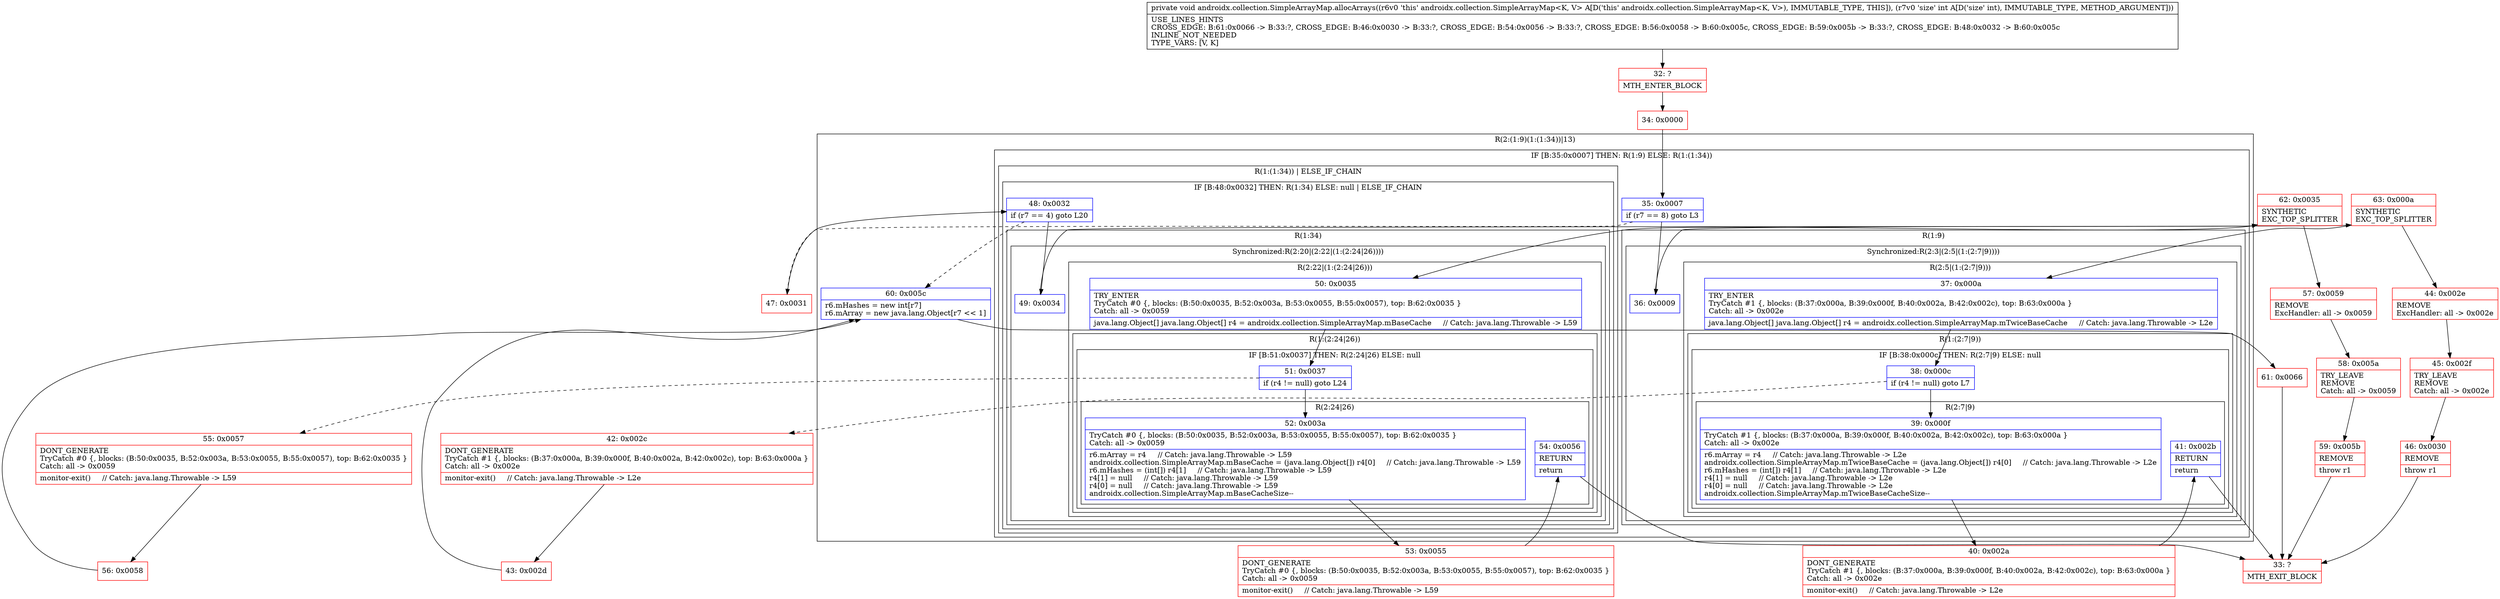 digraph "CFG forandroidx.collection.SimpleArrayMap.allocArrays(I)V" {
subgraph cluster_Region_2038033637 {
label = "R(2:(1:9)(1:(1:34))|13)";
node [shape=record,color=blue];
subgraph cluster_IfRegion_602568703 {
label = "IF [B:35:0x0007] THEN: R(1:9) ELSE: R(1:(1:34))";
node [shape=record,color=blue];
Node_35 [shape=record,label="{35\:\ 0x0007|if (r7 == 8) goto L3\l}"];
subgraph cluster_Region_1353844764 {
label = "R(1:9)";
node [shape=record,color=blue];
subgraph cluster_SynchronizedRegion_1964587214 {
label = "Synchronized:R(2:3|(2:5|(1:(2:7|9))))";
node [shape=record,color=blue];
Node_36 [shape=record,label="{36\:\ 0x0009}"];
subgraph cluster_Region_1275261317 {
label = "R(2:5|(1:(2:7|9)))";
node [shape=record,color=blue];
Node_37 [shape=record,label="{37\:\ 0x000a|TRY_ENTER\lTryCatch #1 \{, blocks: (B:37:0x000a, B:39:0x000f, B:40:0x002a, B:42:0x002c), top: B:63:0x000a \}\lCatch: all \-\> 0x002e\l|java.lang.Object[] java.lang.Object[] r4 = androidx.collection.SimpleArrayMap.mTwiceBaseCache     \/\/ Catch: java.lang.Throwable \-\> L2e\l}"];
subgraph cluster_Region_1127349324 {
label = "R(1:(2:7|9))";
node [shape=record,color=blue];
subgraph cluster_IfRegion_1549903023 {
label = "IF [B:38:0x000c] THEN: R(2:7|9) ELSE: null";
node [shape=record,color=blue];
Node_38 [shape=record,label="{38\:\ 0x000c|if (r4 != null) goto L7\l}"];
subgraph cluster_Region_522528385 {
label = "R(2:7|9)";
node [shape=record,color=blue];
Node_39 [shape=record,label="{39\:\ 0x000f|TryCatch #1 \{, blocks: (B:37:0x000a, B:39:0x000f, B:40:0x002a, B:42:0x002c), top: B:63:0x000a \}\lCatch: all \-\> 0x002e\l|r6.mArray = r4     \/\/ Catch: java.lang.Throwable \-\> L2e\landroidx.collection.SimpleArrayMap.mTwiceBaseCache = (java.lang.Object[]) r4[0]     \/\/ Catch: java.lang.Throwable \-\> L2e\lr6.mHashes = (int[]) r4[1]     \/\/ Catch: java.lang.Throwable \-\> L2e\lr4[1] = null     \/\/ Catch: java.lang.Throwable \-\> L2e\lr4[0] = null     \/\/ Catch: java.lang.Throwable \-\> L2e\landroidx.collection.SimpleArrayMap.mTwiceBaseCacheSize\-\-\l}"];
Node_41 [shape=record,label="{41\:\ 0x002b|RETURN\l|return\l}"];
}
}
}
}
}
}
subgraph cluster_Region_865353306 {
label = "R(1:(1:34)) | ELSE_IF_CHAIN\l";
node [shape=record,color=blue];
subgraph cluster_IfRegion_1931879132 {
label = "IF [B:48:0x0032] THEN: R(1:34) ELSE: null | ELSE_IF_CHAIN\l";
node [shape=record,color=blue];
Node_48 [shape=record,label="{48\:\ 0x0032|if (r7 == 4) goto L20\l}"];
subgraph cluster_Region_1338358590 {
label = "R(1:34)";
node [shape=record,color=blue];
subgraph cluster_SynchronizedRegion_56294678 {
label = "Synchronized:R(2:20|(2:22|(1:(2:24|26))))";
node [shape=record,color=blue];
Node_49 [shape=record,label="{49\:\ 0x0034}"];
subgraph cluster_Region_1212880661 {
label = "R(2:22|(1:(2:24|26)))";
node [shape=record,color=blue];
Node_50 [shape=record,label="{50\:\ 0x0035|TRY_ENTER\lTryCatch #0 \{, blocks: (B:50:0x0035, B:52:0x003a, B:53:0x0055, B:55:0x0057), top: B:62:0x0035 \}\lCatch: all \-\> 0x0059\l|java.lang.Object[] java.lang.Object[] r4 = androidx.collection.SimpleArrayMap.mBaseCache     \/\/ Catch: java.lang.Throwable \-\> L59\l}"];
subgraph cluster_Region_296646089 {
label = "R(1:(2:24|26))";
node [shape=record,color=blue];
subgraph cluster_IfRegion_1358065324 {
label = "IF [B:51:0x0037] THEN: R(2:24|26) ELSE: null";
node [shape=record,color=blue];
Node_51 [shape=record,label="{51\:\ 0x0037|if (r4 != null) goto L24\l}"];
subgraph cluster_Region_241920794 {
label = "R(2:24|26)";
node [shape=record,color=blue];
Node_52 [shape=record,label="{52\:\ 0x003a|TryCatch #0 \{, blocks: (B:50:0x0035, B:52:0x003a, B:53:0x0055, B:55:0x0057), top: B:62:0x0035 \}\lCatch: all \-\> 0x0059\l|r6.mArray = r4     \/\/ Catch: java.lang.Throwable \-\> L59\landroidx.collection.SimpleArrayMap.mBaseCache = (java.lang.Object[]) r4[0]     \/\/ Catch: java.lang.Throwable \-\> L59\lr6.mHashes = (int[]) r4[1]     \/\/ Catch: java.lang.Throwable \-\> L59\lr4[1] = null     \/\/ Catch: java.lang.Throwable \-\> L59\lr4[0] = null     \/\/ Catch: java.lang.Throwable \-\> L59\landroidx.collection.SimpleArrayMap.mBaseCacheSize\-\-\l}"];
Node_54 [shape=record,label="{54\:\ 0x0056|RETURN\l|return\l}"];
}
}
}
}
}
}
}
}
}
Node_60 [shape=record,label="{60\:\ 0x005c|r6.mHashes = new int[r7]\lr6.mArray = new java.lang.Object[r7 \<\< 1]\l}"];
}
Node_32 [shape=record,color=red,label="{32\:\ ?|MTH_ENTER_BLOCK\l}"];
Node_34 [shape=record,color=red,label="{34\:\ 0x0000}"];
Node_63 [shape=record,color=red,label="{63\:\ 0x000a|SYNTHETIC\lEXC_TOP_SPLITTER\l}"];
Node_40 [shape=record,color=red,label="{40\:\ 0x002a|DONT_GENERATE\lTryCatch #1 \{, blocks: (B:37:0x000a, B:39:0x000f, B:40:0x002a, B:42:0x002c), top: B:63:0x000a \}\lCatch: all \-\> 0x002e\l|monitor\-exit()     \/\/ Catch: java.lang.Throwable \-\> L2e\l}"];
Node_33 [shape=record,color=red,label="{33\:\ ?|MTH_EXIT_BLOCK\l}"];
Node_42 [shape=record,color=red,label="{42\:\ 0x002c|DONT_GENERATE\lTryCatch #1 \{, blocks: (B:37:0x000a, B:39:0x000f, B:40:0x002a, B:42:0x002c), top: B:63:0x000a \}\lCatch: all \-\> 0x002e\l|monitor\-exit()     \/\/ Catch: java.lang.Throwable \-\> L2e\l}"];
Node_43 [shape=record,color=red,label="{43\:\ 0x002d}"];
Node_61 [shape=record,color=red,label="{61\:\ 0x0066}"];
Node_44 [shape=record,color=red,label="{44\:\ 0x002e|REMOVE\lExcHandler: all \-\> 0x002e\l}"];
Node_45 [shape=record,color=red,label="{45\:\ 0x002f|TRY_LEAVE\lREMOVE\lCatch: all \-\> 0x002e\l}"];
Node_46 [shape=record,color=red,label="{46\:\ 0x0030|REMOVE\l|throw r1\l}"];
Node_47 [shape=record,color=red,label="{47\:\ 0x0031}"];
Node_62 [shape=record,color=red,label="{62\:\ 0x0035|SYNTHETIC\lEXC_TOP_SPLITTER\l}"];
Node_53 [shape=record,color=red,label="{53\:\ 0x0055|DONT_GENERATE\lTryCatch #0 \{, blocks: (B:50:0x0035, B:52:0x003a, B:53:0x0055, B:55:0x0057), top: B:62:0x0035 \}\lCatch: all \-\> 0x0059\l|monitor\-exit()     \/\/ Catch: java.lang.Throwable \-\> L59\l}"];
Node_55 [shape=record,color=red,label="{55\:\ 0x0057|DONT_GENERATE\lTryCatch #0 \{, blocks: (B:50:0x0035, B:52:0x003a, B:53:0x0055, B:55:0x0057), top: B:62:0x0035 \}\lCatch: all \-\> 0x0059\l|monitor\-exit()     \/\/ Catch: java.lang.Throwable \-\> L59\l}"];
Node_56 [shape=record,color=red,label="{56\:\ 0x0058}"];
Node_57 [shape=record,color=red,label="{57\:\ 0x0059|REMOVE\lExcHandler: all \-\> 0x0059\l}"];
Node_58 [shape=record,color=red,label="{58\:\ 0x005a|TRY_LEAVE\lREMOVE\lCatch: all \-\> 0x0059\l}"];
Node_59 [shape=record,color=red,label="{59\:\ 0x005b|REMOVE\l|throw r1\l}"];
MethodNode[shape=record,label="{private void androidx.collection.SimpleArrayMap.allocArrays((r6v0 'this' androidx.collection.SimpleArrayMap\<K, V\> A[D('this' androidx.collection.SimpleArrayMap\<K, V\>), IMMUTABLE_TYPE, THIS]), (r7v0 'size' int A[D('size' int), IMMUTABLE_TYPE, METHOD_ARGUMENT]))  | USE_LINES_HINTS\lCROSS_EDGE: B:61:0x0066 \-\> B:33:?, CROSS_EDGE: B:46:0x0030 \-\> B:33:?, CROSS_EDGE: B:54:0x0056 \-\> B:33:?, CROSS_EDGE: B:56:0x0058 \-\> B:60:0x005c, CROSS_EDGE: B:59:0x005b \-\> B:33:?, CROSS_EDGE: B:48:0x0032 \-\> B:60:0x005c\lINLINE_NOT_NEEDED\lTYPE_VARS: [V, K]\l}"];
MethodNode -> Node_32;Node_35 -> Node_36;
Node_35 -> Node_47[style=dashed];
Node_36 -> Node_63;
Node_37 -> Node_38;
Node_38 -> Node_39;
Node_38 -> Node_42[style=dashed];
Node_39 -> Node_40;
Node_41 -> Node_33;
Node_48 -> Node_49;
Node_48 -> Node_60[style=dashed];
Node_49 -> Node_62;
Node_50 -> Node_51;
Node_51 -> Node_52;
Node_51 -> Node_55[style=dashed];
Node_52 -> Node_53;
Node_54 -> Node_33;
Node_60 -> Node_61;
Node_32 -> Node_34;
Node_34 -> Node_35;
Node_63 -> Node_37;
Node_63 -> Node_44;
Node_40 -> Node_41;
Node_42 -> Node_43;
Node_43 -> Node_60;
Node_61 -> Node_33;
Node_44 -> Node_45;
Node_45 -> Node_46;
Node_46 -> Node_33;
Node_47 -> Node_48;
Node_62 -> Node_50;
Node_62 -> Node_57;
Node_53 -> Node_54;
Node_55 -> Node_56;
Node_56 -> Node_60;
Node_57 -> Node_58;
Node_58 -> Node_59;
Node_59 -> Node_33;
}

